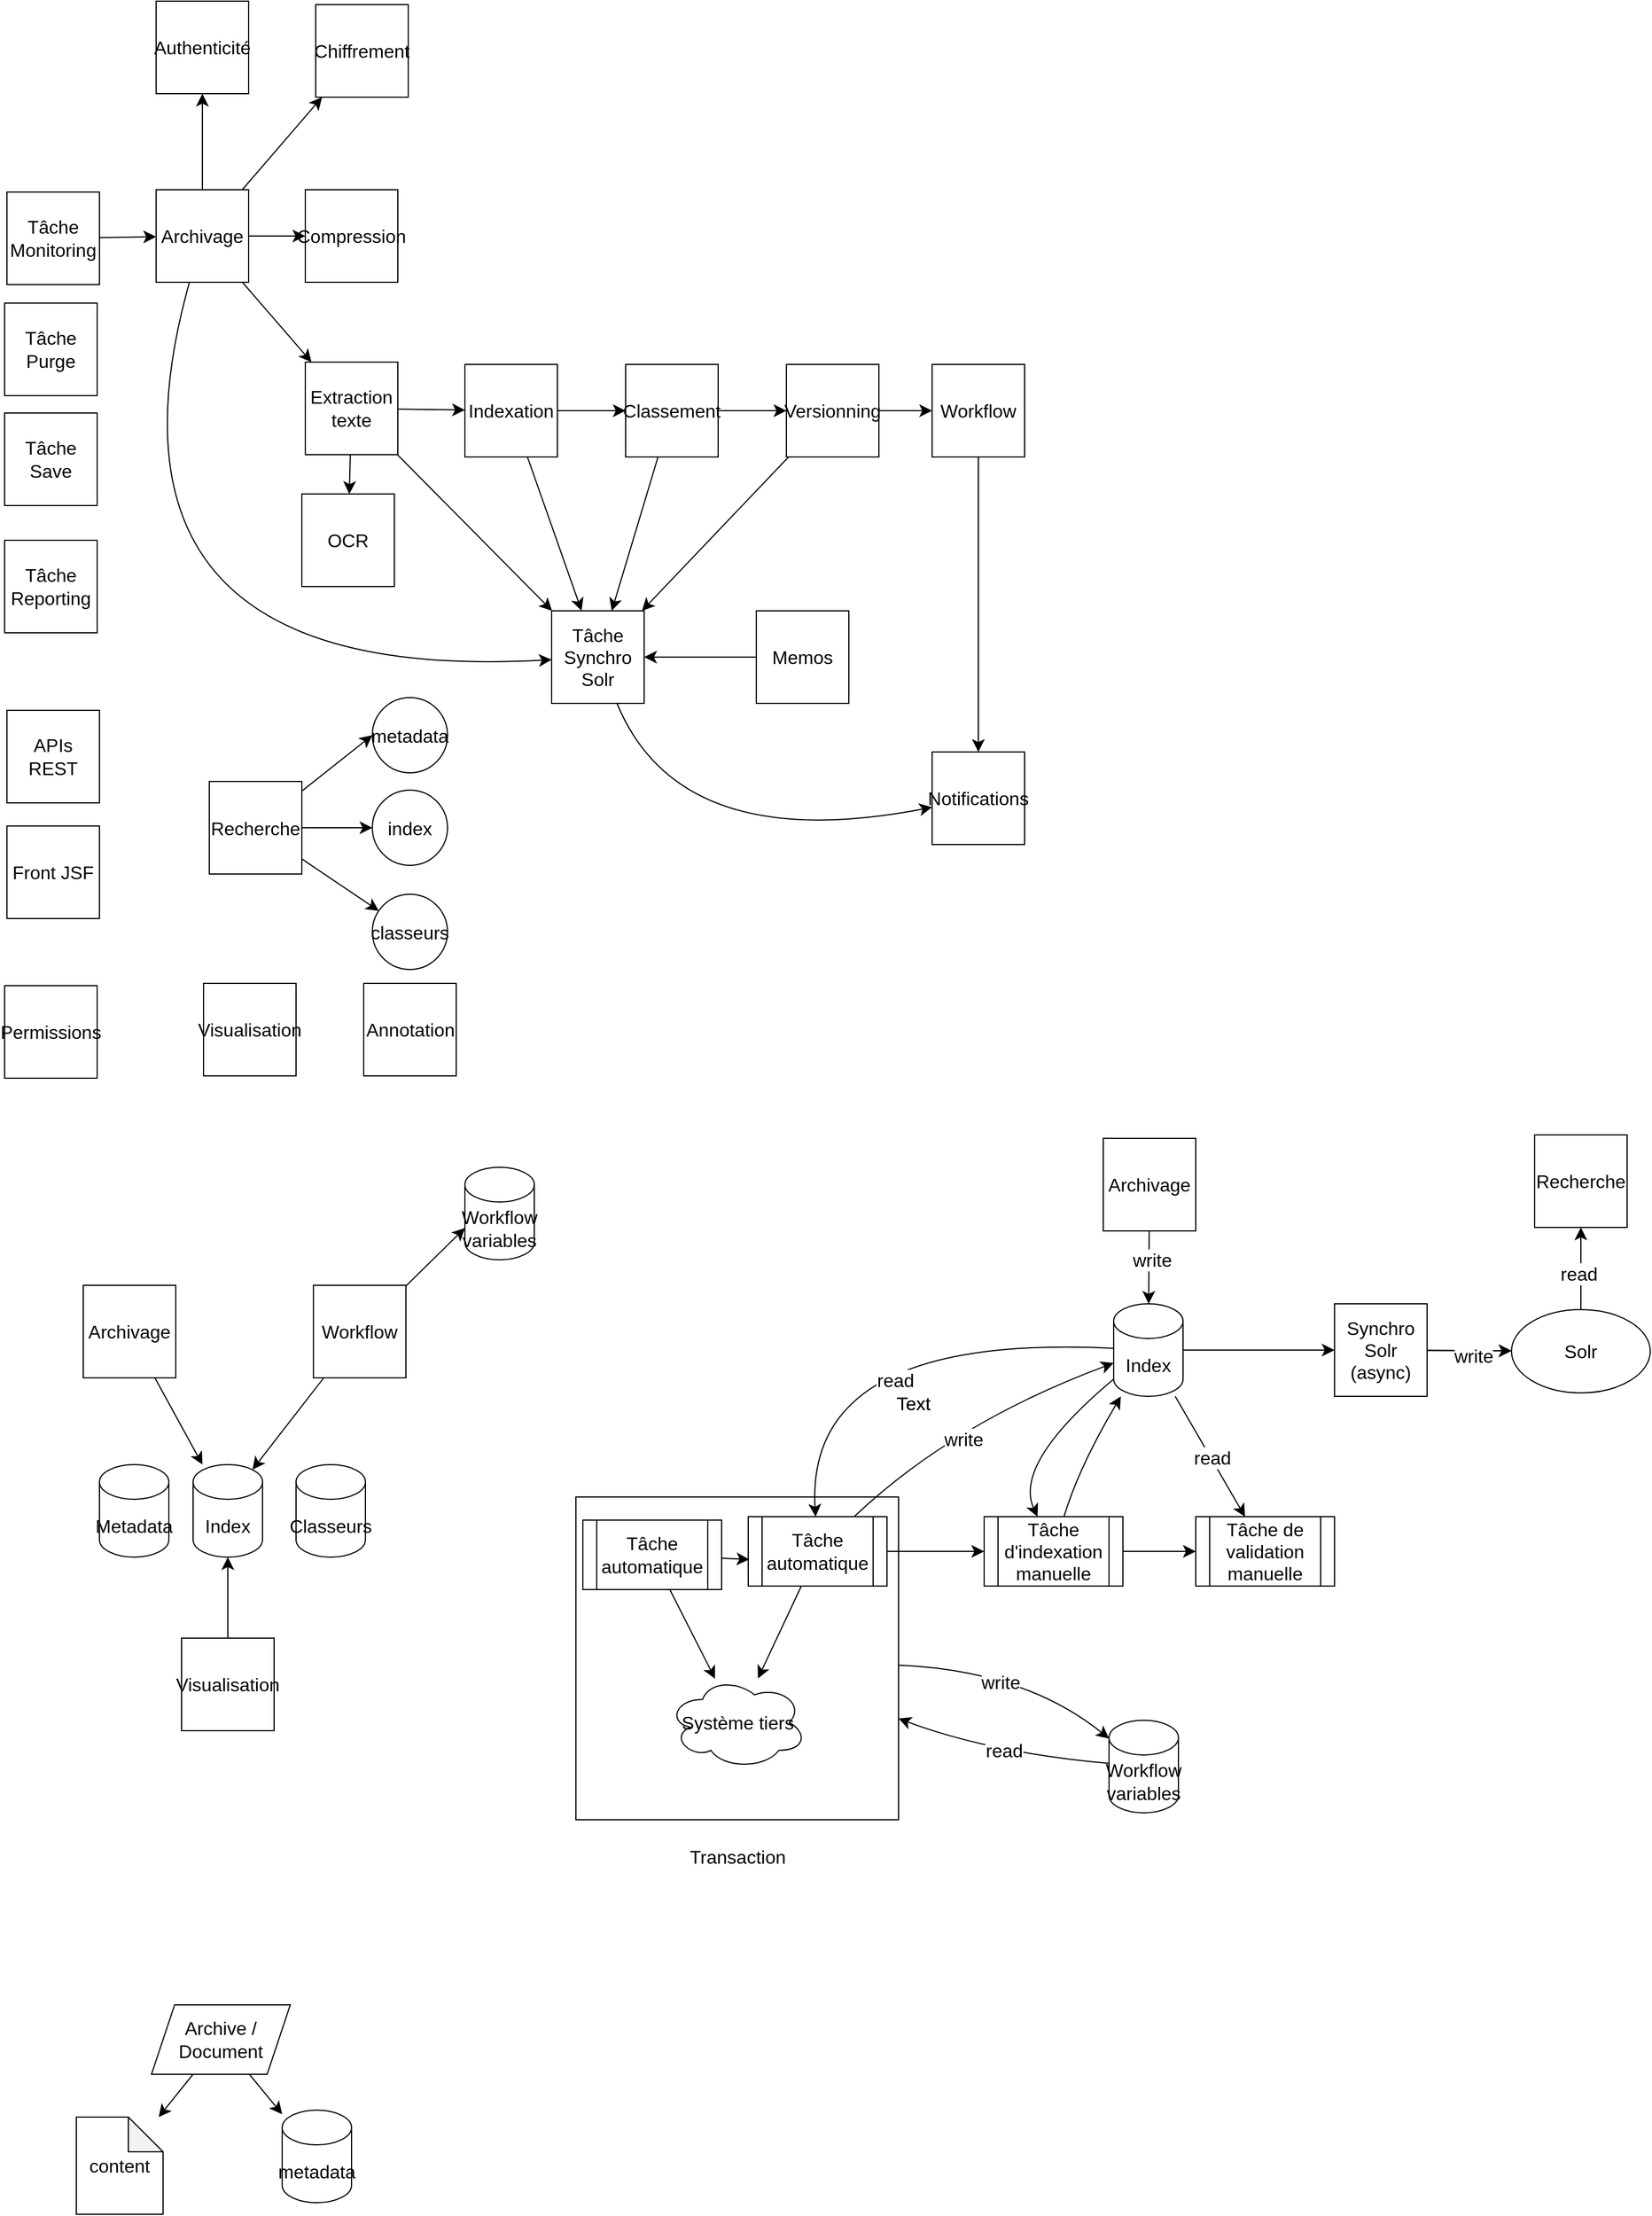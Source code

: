 <mxfile version="21.7.5" type="github">
  <diagram name="Page-1" id="2A3otxDDUpWRpCrcJrHZ">
    <mxGraphModel dx="2234" dy="1324" grid="0" gridSize="10" guides="1" tooltips="1" connect="1" arrows="1" fold="1" page="0" pageScale="1" pageWidth="827" pageHeight="1169" math="0" shadow="0">
      <root>
        <mxCell id="0" />
        <mxCell id="1" parent="0" />
        <mxCell id="oQPqVWN768uky8rlwfXn-4" style="edgeStyle=none;curved=1;rounded=0;orthogonalLoop=1;jettySize=auto;html=1;fontSize=12;startSize=8;endSize=8;" edge="1" parent="1" source="RBb-hOpjrOfmrakEV3yR-110" target="oQPqVWN768uky8rlwfXn-3">
          <mxGeometry relative="1" as="geometry">
            <Array as="points">
              <mxPoint x="345" y="1221" />
            </Array>
          </mxGeometry>
        </mxCell>
        <mxCell id="oQPqVWN768uky8rlwfXn-7" value="write" style="edgeLabel;html=1;align=center;verticalAlign=middle;resizable=0;points=[];fontSize=16;" vertex="1" connectable="0" parent="oQPqVWN768uky8rlwfXn-4">
          <mxGeometry x="-0.127" y="-11" relative="1" as="geometry">
            <mxPoint as="offset" />
          </mxGeometry>
        </mxCell>
        <mxCell id="RBb-hOpjrOfmrakEV3yR-110" value="" style="whiteSpace=wrap;html=1;aspect=fixed;fontSize=16;" parent="1" vertex="1">
          <mxGeometry x="-43" y="1071" width="279" height="279" as="geometry" />
        </mxCell>
        <mxCell id="RBb-hOpjrOfmrakEV3yR-26" style="edgeStyle=none;curved=1;rounded=0;orthogonalLoop=1;jettySize=auto;html=1;fontSize=12;startSize=8;endSize=8;" parent="1" source="RBb-hOpjrOfmrakEV3yR-1" target="RBb-hOpjrOfmrakEV3yR-3" edge="1">
          <mxGeometry relative="1" as="geometry" />
        </mxCell>
        <mxCell id="RBb-hOpjrOfmrakEV3yR-1" value="Tâche&lt;br&gt;Monitoring" style="whiteSpace=wrap;html=1;aspect=fixed;fontSize=16;" parent="1" vertex="1">
          <mxGeometry x="-535" y="-57" width="80" height="80" as="geometry" />
        </mxCell>
        <mxCell id="RBb-hOpjrOfmrakEV3yR-27" style="edgeStyle=none;curved=1;rounded=0;orthogonalLoop=1;jettySize=auto;html=1;fontSize=12;startSize=8;endSize=8;" parent="1" source="RBb-hOpjrOfmrakEV3yR-3" target="RBb-hOpjrOfmrakEV3yR-15" edge="1">
          <mxGeometry relative="1" as="geometry" />
        </mxCell>
        <mxCell id="RBb-hOpjrOfmrakEV3yR-28" style="edgeStyle=none;curved=1;rounded=0;orthogonalLoop=1;jettySize=auto;html=1;fontSize=12;startSize=8;endSize=8;" parent="1" source="RBb-hOpjrOfmrakEV3yR-3" target="RBb-hOpjrOfmrakEV3yR-16" edge="1">
          <mxGeometry relative="1" as="geometry" />
        </mxCell>
        <mxCell id="RBb-hOpjrOfmrakEV3yR-29" style="edgeStyle=none;curved=1;rounded=0;orthogonalLoop=1;jettySize=auto;html=1;fontSize=12;startSize=8;endSize=8;" parent="1" source="RBb-hOpjrOfmrakEV3yR-3" target="RBb-hOpjrOfmrakEV3yR-17" edge="1">
          <mxGeometry relative="1" as="geometry" />
        </mxCell>
        <mxCell id="RBb-hOpjrOfmrakEV3yR-30" style="edgeStyle=none;curved=1;rounded=0;orthogonalLoop=1;jettySize=auto;html=1;fontSize=12;startSize=8;endSize=8;" parent="1" source="RBb-hOpjrOfmrakEV3yR-3" target="RBb-hOpjrOfmrakEV3yR-23" edge="1">
          <mxGeometry relative="1" as="geometry" />
        </mxCell>
        <mxCell id="RBb-hOpjrOfmrakEV3yR-35" style="edgeStyle=none;curved=1;rounded=0;orthogonalLoop=1;jettySize=auto;html=1;fontSize=12;startSize=8;endSize=8;" parent="1" source="RBb-hOpjrOfmrakEV3yR-3" target="RBb-hOpjrOfmrakEV3yR-22" edge="1">
          <mxGeometry relative="1" as="geometry">
            <Array as="points">
              <mxPoint x="-475" y="370" />
            </Array>
          </mxGeometry>
        </mxCell>
        <mxCell id="RBb-hOpjrOfmrakEV3yR-3" value="Archivage" style="whiteSpace=wrap;html=1;aspect=fixed;fontSize=16;" parent="1" vertex="1">
          <mxGeometry x="-406" y="-59" width="80" height="80" as="geometry" />
        </mxCell>
        <mxCell id="RBb-hOpjrOfmrakEV3yR-32" style="edgeStyle=none;curved=1;rounded=0;orthogonalLoop=1;jettySize=auto;html=1;fontSize=12;startSize=8;endSize=8;" parent="1" source="RBb-hOpjrOfmrakEV3yR-4" target="RBb-hOpjrOfmrakEV3yR-19" edge="1">
          <mxGeometry relative="1" as="geometry" />
        </mxCell>
        <mxCell id="RBb-hOpjrOfmrakEV3yR-37" style="edgeStyle=none;curved=1;rounded=0;orthogonalLoop=1;jettySize=auto;html=1;fontSize=12;startSize=8;endSize=8;" parent="1" source="RBb-hOpjrOfmrakEV3yR-4" target="RBb-hOpjrOfmrakEV3yR-22" edge="1">
          <mxGeometry relative="1" as="geometry" />
        </mxCell>
        <mxCell id="RBb-hOpjrOfmrakEV3yR-4" value="Indexation" style="whiteSpace=wrap;html=1;aspect=fixed;fontSize=16;" parent="1" vertex="1">
          <mxGeometry x="-139" y="92" width="80" height="80" as="geometry" />
        </mxCell>
        <mxCell id="RBb-hOpjrOfmrakEV3yR-40" style="edgeStyle=none;curved=1;rounded=0;orthogonalLoop=1;jettySize=auto;html=1;fontSize=12;startSize=8;endSize=8;" parent="1" source="RBb-hOpjrOfmrakEV3yR-5" target="RBb-hOpjrOfmrakEV3yR-25" edge="1">
          <mxGeometry relative="1" as="geometry" />
        </mxCell>
        <mxCell id="RBb-hOpjrOfmrakEV3yR-5" value="&lt;div&gt;Workflow&lt;/div&gt;" style="whiteSpace=wrap;html=1;aspect=fixed;fontSize=16;" parent="1" vertex="1">
          <mxGeometry x="265" y="92" width="80" height="80" as="geometry" />
        </mxCell>
        <mxCell id="RBb-hOpjrOfmrakEV3yR-49" style="edgeStyle=none;curved=1;rounded=0;orthogonalLoop=1;jettySize=auto;html=1;entryX=0;entryY=0.5;entryDx=0;entryDy=0;fontSize=12;startSize=8;endSize=8;" parent="1" source="RBb-hOpjrOfmrakEV3yR-9" target="RBb-hOpjrOfmrakEV3yR-46" edge="1">
          <mxGeometry relative="1" as="geometry" />
        </mxCell>
        <mxCell id="RBb-hOpjrOfmrakEV3yR-50" style="edgeStyle=none;curved=1;rounded=0;orthogonalLoop=1;jettySize=auto;html=1;entryX=0;entryY=0.5;entryDx=0;entryDy=0;fontSize=12;startSize=8;endSize=8;" parent="1" source="RBb-hOpjrOfmrakEV3yR-9" target="RBb-hOpjrOfmrakEV3yR-47" edge="1">
          <mxGeometry relative="1" as="geometry" />
        </mxCell>
        <mxCell id="RBb-hOpjrOfmrakEV3yR-51" style="edgeStyle=none;curved=1;rounded=0;orthogonalLoop=1;jettySize=auto;html=1;fontSize=12;startSize=8;endSize=8;" parent="1" source="RBb-hOpjrOfmrakEV3yR-9" target="RBb-hOpjrOfmrakEV3yR-48" edge="1">
          <mxGeometry relative="1" as="geometry" />
        </mxCell>
        <mxCell id="RBb-hOpjrOfmrakEV3yR-9" value="Recherche" style="whiteSpace=wrap;html=1;aspect=fixed;fontSize=16;" parent="1" vertex="1">
          <mxGeometry x="-360" y="452.5" width="80" height="80" as="geometry" />
        </mxCell>
        <mxCell id="RBb-hOpjrOfmrakEV3yR-10" value="Visualisation" style="whiteSpace=wrap;html=1;aspect=fixed;fontSize=16;" parent="1" vertex="1">
          <mxGeometry x="-365" y="627" width="80" height="80" as="geometry" />
        </mxCell>
        <mxCell id="RBb-hOpjrOfmrakEV3yR-11" value="Front JSF" style="whiteSpace=wrap;html=1;aspect=fixed;fontSize=16;" parent="1" vertex="1">
          <mxGeometry x="-535" y="491" width="80" height="80" as="geometry" />
        </mxCell>
        <mxCell id="RBb-hOpjrOfmrakEV3yR-12" value="Annotation" style="whiteSpace=wrap;html=1;aspect=fixed;fontSize=16;" parent="1" vertex="1">
          <mxGeometry x="-226.5" y="627" width="80" height="80" as="geometry" />
        </mxCell>
        <mxCell id="RBb-hOpjrOfmrakEV3yR-13" value="Tâche&lt;br&gt;Purge" style="whiteSpace=wrap;html=1;aspect=fixed;fontSize=16;" parent="1" vertex="1">
          <mxGeometry x="-537" y="39" width="80" height="80" as="geometry" />
        </mxCell>
        <mxCell id="RBb-hOpjrOfmrakEV3yR-14" value="Permissions" style="whiteSpace=wrap;html=1;aspect=fixed;fontSize=16;" parent="1" vertex="1">
          <mxGeometry x="-537" y="629" width="80" height="80" as="geometry" />
        </mxCell>
        <mxCell id="RBb-hOpjrOfmrakEV3yR-15" value="Authenticité" style="whiteSpace=wrap;html=1;aspect=fixed;fontSize=16;" parent="1" vertex="1">
          <mxGeometry x="-406" y="-222" width="80" height="80" as="geometry" />
        </mxCell>
        <mxCell id="RBb-hOpjrOfmrakEV3yR-16" value="Chiffrement" style="whiteSpace=wrap;html=1;aspect=fixed;fontSize=16;" parent="1" vertex="1">
          <mxGeometry x="-268" y="-219" width="80" height="80" as="geometry" />
        </mxCell>
        <mxCell id="RBb-hOpjrOfmrakEV3yR-17" value="Compression" style="whiteSpace=wrap;html=1;aspect=fixed;fontSize=16;" parent="1" vertex="1">
          <mxGeometry x="-277" y="-59" width="80" height="80" as="geometry" />
        </mxCell>
        <mxCell id="RBb-hOpjrOfmrakEV3yR-34" style="edgeStyle=none;curved=1;rounded=0;orthogonalLoop=1;jettySize=auto;html=1;entryX=0;entryY=0.5;entryDx=0;entryDy=0;fontSize=12;startSize=8;endSize=8;" parent="1" source="RBb-hOpjrOfmrakEV3yR-18" target="RBb-hOpjrOfmrakEV3yR-5" edge="1">
          <mxGeometry relative="1" as="geometry" />
        </mxCell>
        <mxCell id="RBb-hOpjrOfmrakEV3yR-38" style="edgeStyle=none;curved=1;rounded=0;orthogonalLoop=1;jettySize=auto;html=1;fontSize=12;startSize=8;endSize=8;" parent="1" source="RBb-hOpjrOfmrakEV3yR-18" target="RBb-hOpjrOfmrakEV3yR-22" edge="1">
          <mxGeometry relative="1" as="geometry" />
        </mxCell>
        <mxCell id="RBb-hOpjrOfmrakEV3yR-18" value="Versionning" style="whiteSpace=wrap;html=1;aspect=fixed;fontSize=16;" parent="1" vertex="1">
          <mxGeometry x="139" y="92" width="80" height="80" as="geometry" />
        </mxCell>
        <mxCell id="RBb-hOpjrOfmrakEV3yR-33" style="edgeStyle=none;curved=1;rounded=0;orthogonalLoop=1;jettySize=auto;html=1;fontSize=12;startSize=8;endSize=8;" parent="1" source="RBb-hOpjrOfmrakEV3yR-19" target="RBb-hOpjrOfmrakEV3yR-18" edge="1">
          <mxGeometry relative="1" as="geometry" />
        </mxCell>
        <mxCell id="RBb-hOpjrOfmrakEV3yR-42" style="edgeStyle=none;curved=1;rounded=0;orthogonalLoop=1;jettySize=auto;html=1;fontSize=12;startSize=8;endSize=8;" parent="1" source="RBb-hOpjrOfmrakEV3yR-19" target="RBb-hOpjrOfmrakEV3yR-22" edge="1">
          <mxGeometry relative="1" as="geometry" />
        </mxCell>
        <mxCell id="RBb-hOpjrOfmrakEV3yR-19" value="Classement" style="whiteSpace=wrap;html=1;aspect=fixed;fontSize=16;" parent="1" vertex="1">
          <mxGeometry y="92" width="80" height="80" as="geometry" />
        </mxCell>
        <mxCell id="RBb-hOpjrOfmrakEV3yR-41" style="edgeStyle=none;curved=1;rounded=0;orthogonalLoop=1;jettySize=auto;html=1;fontSize=12;startSize=8;endSize=8;" parent="1" source="RBb-hOpjrOfmrakEV3yR-22" target="RBb-hOpjrOfmrakEV3yR-25" edge="1">
          <mxGeometry relative="1" as="geometry">
            <Array as="points">
              <mxPoint x="47" y="517" />
            </Array>
          </mxGeometry>
        </mxCell>
        <mxCell id="RBb-hOpjrOfmrakEV3yR-22" value="Tâche&lt;br&gt;Synchro&lt;br&gt;Solr" style="whiteSpace=wrap;html=1;aspect=fixed;fontSize=16;" parent="1" vertex="1">
          <mxGeometry x="-64" y="305" width="80" height="80" as="geometry" />
        </mxCell>
        <mxCell id="RBb-hOpjrOfmrakEV3yR-31" style="edgeStyle=none;curved=1;rounded=0;orthogonalLoop=1;jettySize=auto;html=1;fontSize=12;startSize=8;endSize=8;" parent="1" source="RBb-hOpjrOfmrakEV3yR-23" target="RBb-hOpjrOfmrakEV3yR-4" edge="1">
          <mxGeometry relative="1" as="geometry" />
        </mxCell>
        <mxCell id="RBb-hOpjrOfmrakEV3yR-36" style="edgeStyle=none;curved=1;rounded=0;orthogonalLoop=1;jettySize=auto;html=1;fontSize=12;startSize=8;endSize=8;" parent="1" source="RBb-hOpjrOfmrakEV3yR-23" target="RBb-hOpjrOfmrakEV3yR-22" edge="1">
          <mxGeometry relative="1" as="geometry" />
        </mxCell>
        <mxCell id="RBb-hOpjrOfmrakEV3yR-44" style="edgeStyle=none;curved=1;rounded=0;orthogonalLoop=1;jettySize=auto;html=1;fontSize=12;startSize=8;endSize=8;" parent="1" source="RBb-hOpjrOfmrakEV3yR-23" target="RBb-hOpjrOfmrakEV3yR-43" edge="1">
          <mxGeometry relative="1" as="geometry" />
        </mxCell>
        <mxCell id="RBb-hOpjrOfmrakEV3yR-23" value="Extraction texte" style="whiteSpace=wrap;html=1;aspect=fixed;fontSize=16;" parent="1" vertex="1">
          <mxGeometry x="-277" y="90" width="80" height="80" as="geometry" />
        </mxCell>
        <mxCell id="RBb-hOpjrOfmrakEV3yR-39" style="edgeStyle=none;curved=1;rounded=0;orthogonalLoop=1;jettySize=auto;html=1;fontSize=12;startSize=8;endSize=8;" parent="1" source="RBb-hOpjrOfmrakEV3yR-24" target="RBb-hOpjrOfmrakEV3yR-22" edge="1">
          <mxGeometry relative="1" as="geometry" />
        </mxCell>
        <mxCell id="RBb-hOpjrOfmrakEV3yR-24" value="Memos" style="whiteSpace=wrap;html=1;aspect=fixed;fontSize=16;" parent="1" vertex="1">
          <mxGeometry x="113" y="305" width="80" height="80" as="geometry" />
        </mxCell>
        <mxCell id="RBb-hOpjrOfmrakEV3yR-25" value="Notifications" style="whiteSpace=wrap;html=1;aspect=fixed;fontSize=16;" parent="1" vertex="1">
          <mxGeometry x="265" y="427" width="80" height="80" as="geometry" />
        </mxCell>
        <mxCell id="RBb-hOpjrOfmrakEV3yR-43" value="OCR" style="whiteSpace=wrap;html=1;aspect=fixed;fontSize=16;" parent="1" vertex="1">
          <mxGeometry x="-280" y="204" width="80" height="80" as="geometry" />
        </mxCell>
        <mxCell id="RBb-hOpjrOfmrakEV3yR-46" value="metadata" style="ellipse;whiteSpace=wrap;html=1;aspect=fixed;fontSize=16;" parent="1" vertex="1">
          <mxGeometry x="-219" y="380" width="65" height="65" as="geometry" />
        </mxCell>
        <mxCell id="RBb-hOpjrOfmrakEV3yR-47" value="index" style="ellipse;whiteSpace=wrap;html=1;aspect=fixed;fontSize=16;" parent="1" vertex="1">
          <mxGeometry x="-219" y="460" width="65" height="65" as="geometry" />
        </mxCell>
        <mxCell id="RBb-hOpjrOfmrakEV3yR-48" value="classeurs" style="ellipse;whiteSpace=wrap;html=1;aspect=fixed;fontSize=16;" parent="1" vertex="1">
          <mxGeometry x="-219" y="550" width="65" height="65" as="geometry" />
        </mxCell>
        <mxCell id="RBb-hOpjrOfmrakEV3yR-55" value="Index" style="shape=cylinder3;whiteSpace=wrap;html=1;boundedLbl=1;backgroundOutline=1;size=15;fontSize=16;" parent="1" vertex="1">
          <mxGeometry x="-374" y="1043" width="60" height="80" as="geometry" />
        </mxCell>
        <mxCell id="RBb-hOpjrOfmrakEV3yR-65" style="edgeStyle=none;curved=1;rounded=0;orthogonalLoop=1;jettySize=auto;html=1;entryX=0.5;entryY=1;entryDx=0;entryDy=0;entryPerimeter=0;fontSize=12;startSize=8;endSize=8;" parent="1" source="RBb-hOpjrOfmrakEV3yR-59" target="RBb-hOpjrOfmrakEV3yR-55" edge="1">
          <mxGeometry relative="1" as="geometry" />
        </mxCell>
        <mxCell id="RBb-hOpjrOfmrakEV3yR-59" value="Visualisation" style="whiteSpace=wrap;html=1;aspect=fixed;fontSize=16;" parent="1" vertex="1">
          <mxGeometry x="-384" y="1193" width="80" height="80" as="geometry" />
        </mxCell>
        <mxCell id="RBb-hOpjrOfmrakEV3yR-63" style="edgeStyle=none;curved=1;rounded=0;orthogonalLoop=1;jettySize=auto;html=1;fontSize=12;startSize=8;endSize=8;" parent="1" source="RBb-hOpjrOfmrakEV3yR-60" target="RBb-hOpjrOfmrakEV3yR-55" edge="1">
          <mxGeometry relative="1" as="geometry" />
        </mxCell>
        <mxCell id="RBb-hOpjrOfmrakEV3yR-60" value="Archivage" style="whiteSpace=wrap;html=1;aspect=fixed;fontSize=16;" parent="1" vertex="1">
          <mxGeometry x="-469" y="888" width="80" height="80" as="geometry" />
        </mxCell>
        <mxCell id="RBb-hOpjrOfmrakEV3yR-64" style="edgeStyle=none;curved=1;rounded=0;orthogonalLoop=1;jettySize=auto;html=1;entryX=0.855;entryY=0;entryDx=0;entryDy=4.35;entryPerimeter=0;fontSize=12;startSize=8;endSize=8;" parent="1" source="RBb-hOpjrOfmrakEV3yR-61" target="RBb-hOpjrOfmrakEV3yR-55" edge="1">
          <mxGeometry relative="1" as="geometry" />
        </mxCell>
        <mxCell id="oQPqVWN768uky8rlwfXn-2" style="edgeStyle=none;curved=1;rounded=0;orthogonalLoop=1;jettySize=auto;html=1;entryX=0;entryY=0;entryDx=0;entryDy=52.5;entryPerimeter=0;fontSize=12;startSize=8;endSize=8;" edge="1" parent="1" source="RBb-hOpjrOfmrakEV3yR-61" target="oQPqVWN768uky8rlwfXn-1">
          <mxGeometry relative="1" as="geometry" />
        </mxCell>
        <mxCell id="RBb-hOpjrOfmrakEV3yR-61" value="&lt;div&gt;Workflow&lt;/div&gt;" style="whiteSpace=wrap;html=1;aspect=fixed;fontSize=16;" parent="1" vertex="1">
          <mxGeometry x="-270" y="888" width="80" height="80" as="geometry" />
        </mxCell>
        <mxCell id="RBb-hOpjrOfmrakEV3yR-66" value="Metadata" style="shape=cylinder3;whiteSpace=wrap;html=1;boundedLbl=1;backgroundOutline=1;size=15;fontSize=16;" parent="1" vertex="1">
          <mxGeometry x="-455" y="1043" width="60" height="80" as="geometry" />
        </mxCell>
        <mxCell id="RBb-hOpjrOfmrakEV3yR-67" value="Classeurs" style="shape=cylinder3;whiteSpace=wrap;html=1;boundedLbl=1;backgroundOutline=1;size=15;fontSize=16;" parent="1" vertex="1">
          <mxGeometry x="-285" y="1043" width="60" height="80" as="geometry" />
        </mxCell>
        <mxCell id="RBb-hOpjrOfmrakEV3yR-72" style="edgeStyle=none;curved=1;rounded=0;orthogonalLoop=1;jettySize=auto;html=1;fontSize=12;startSize=8;endSize=8;" parent="1" source="RBb-hOpjrOfmrakEV3yR-68" target="RBb-hOpjrOfmrakEV3yR-71" edge="1">
          <mxGeometry relative="1" as="geometry" />
        </mxCell>
        <mxCell id="RBb-hOpjrOfmrakEV3yR-75" style="edgeStyle=none;curved=1;rounded=0;orthogonalLoop=1;jettySize=auto;html=1;fontSize=12;startSize=8;endSize=8;" parent="1" source="RBb-hOpjrOfmrakEV3yR-68" target="RBb-hOpjrOfmrakEV3yR-73" edge="1">
          <mxGeometry relative="1" as="geometry">
            <Array as="points">
              <mxPoint x="392" y="1045" />
            </Array>
          </mxGeometry>
        </mxCell>
        <mxCell id="RBb-hOpjrOfmrakEV3yR-68" value="Tâche d&#39;indexation manuelle" style="shape=process;whiteSpace=wrap;html=1;backgroundOutline=1;fontSize=16;" parent="1" vertex="1">
          <mxGeometry x="310" y="1088" width="120" height="60" as="geometry" />
        </mxCell>
        <mxCell id="RBb-hOpjrOfmrakEV3yR-71" value="Tâche de validation manuelle" style="shape=process;whiteSpace=wrap;html=1;backgroundOutline=1;fontSize=16;" parent="1" vertex="1">
          <mxGeometry x="493" y="1088" width="120" height="60" as="geometry" />
        </mxCell>
        <mxCell id="RBb-hOpjrOfmrakEV3yR-74" style="edgeStyle=none;curved=1;rounded=0;orthogonalLoop=1;jettySize=auto;html=1;fontSize=12;startSize=8;endSize=8;" parent="1" source="RBb-hOpjrOfmrakEV3yR-73" target="RBb-hOpjrOfmrakEV3yR-68" edge="1">
          <mxGeometry relative="1" as="geometry">
            <Array as="points">
              <mxPoint x="335" y="1042" />
            </Array>
          </mxGeometry>
        </mxCell>
        <mxCell id="RBb-hOpjrOfmrakEV3yR-77" style="edgeStyle=none;curved=1;rounded=0;orthogonalLoop=1;jettySize=auto;html=1;fontSize=12;startSize=8;endSize=8;" parent="1" source="RBb-hOpjrOfmrakEV3yR-73" target="RBb-hOpjrOfmrakEV3yR-71" edge="1">
          <mxGeometry relative="1" as="geometry">
            <Array as="points" />
          </mxGeometry>
        </mxCell>
        <mxCell id="RBb-hOpjrOfmrakEV3yR-102" value="read" style="edgeLabel;html=1;align=center;verticalAlign=middle;resizable=0;points=[];fontSize=16;" parent="RBb-hOpjrOfmrakEV3yR-77" vertex="1" connectable="0">
          <mxGeometry x="0.013" y="1" relative="1" as="geometry">
            <mxPoint as="offset" />
          </mxGeometry>
        </mxCell>
        <mxCell id="RBb-hOpjrOfmrakEV3yR-82" style="edgeStyle=none;curved=1;rounded=0;orthogonalLoop=1;jettySize=auto;html=1;fontSize=12;startSize=8;endSize=8;" parent="1" source="RBb-hOpjrOfmrakEV3yR-73" target="RBb-hOpjrOfmrakEV3yR-81" edge="1">
          <mxGeometry relative="1" as="geometry">
            <Array as="points">
              <mxPoint x="155" y="929" />
            </Array>
          </mxGeometry>
        </mxCell>
        <mxCell id="RBb-hOpjrOfmrakEV3yR-100" value="read" style="edgeLabel;html=1;align=center;verticalAlign=middle;resizable=0;points=[];fontSize=16;" parent="RBb-hOpjrOfmrakEV3yR-82" vertex="1" connectable="0">
          <mxGeometry x="-0.122" y="37" relative="1" as="geometry">
            <mxPoint as="offset" />
          </mxGeometry>
        </mxCell>
        <mxCell id="RBb-hOpjrOfmrakEV3yR-89" style="edgeStyle=none;curved=1;rounded=0;orthogonalLoop=1;jettySize=auto;html=1;fontSize=12;startSize=8;endSize=8;" parent="1" source="RBb-hOpjrOfmrakEV3yR-73" target="RBb-hOpjrOfmrakEV3yR-88" edge="1">
          <mxGeometry relative="1" as="geometry" />
        </mxCell>
        <mxCell id="RBb-hOpjrOfmrakEV3yR-73" value="Index" style="shape=cylinder3;whiteSpace=wrap;html=1;boundedLbl=1;backgroundOutline=1;size=15;fontSize=16;" parent="1" vertex="1">
          <mxGeometry x="422" y="904" width="60" height="80" as="geometry" />
        </mxCell>
        <mxCell id="RBb-hOpjrOfmrakEV3yR-80" style="edgeStyle=none;curved=1;rounded=0;orthogonalLoop=1;jettySize=auto;html=1;fontSize=12;startSize=8;endSize=8;" parent="1" source="RBb-hOpjrOfmrakEV3yR-79" target="RBb-hOpjrOfmrakEV3yR-73" edge="1">
          <mxGeometry relative="1" as="geometry" />
        </mxCell>
        <mxCell id="RBb-hOpjrOfmrakEV3yR-96" value="write" style="edgeLabel;html=1;align=center;verticalAlign=middle;resizable=0;points=[];fontSize=16;" parent="RBb-hOpjrOfmrakEV3yR-80" vertex="1" connectable="0">
          <mxGeometry x="-0.207" y="2" relative="1" as="geometry">
            <mxPoint as="offset" />
          </mxGeometry>
        </mxCell>
        <mxCell id="RBb-hOpjrOfmrakEV3yR-79" value="Archivage" style="whiteSpace=wrap;html=1;aspect=fixed;fontSize=16;" parent="1" vertex="1">
          <mxGeometry x="413" y="761" width="80" height="80" as="geometry" />
        </mxCell>
        <mxCell id="RBb-hOpjrOfmrakEV3yR-86" style="edgeStyle=none;curved=1;rounded=0;orthogonalLoop=1;jettySize=auto;html=1;fontSize=12;startSize=8;endSize=8;" parent="1" source="RBb-hOpjrOfmrakEV3yR-81" target="RBb-hOpjrOfmrakEV3yR-73" edge="1">
          <mxGeometry relative="1" as="geometry">
            <Array as="points">
              <mxPoint x="283" y="1007" />
            </Array>
          </mxGeometry>
        </mxCell>
        <mxCell id="RBb-hOpjrOfmrakEV3yR-101" value="write" style="edgeLabel;html=1;align=center;verticalAlign=middle;resizable=0;points=[];fontSize=16;" parent="RBb-hOpjrOfmrakEV3yR-86" vertex="1" connectable="0">
          <mxGeometry x="-0.079" y="-16" relative="1" as="geometry">
            <mxPoint x="-1" as="offset" />
          </mxGeometry>
        </mxCell>
        <mxCell id="RBb-hOpjrOfmrakEV3yR-103" style="edgeStyle=none;curved=1;rounded=0;orthogonalLoop=1;jettySize=auto;html=1;entryX=0;entryY=0.5;entryDx=0;entryDy=0;fontSize=12;startSize=8;endSize=8;" parent="1" source="RBb-hOpjrOfmrakEV3yR-81" target="RBb-hOpjrOfmrakEV3yR-68" edge="1">
          <mxGeometry relative="1" as="geometry" />
        </mxCell>
        <mxCell id="RBb-hOpjrOfmrakEV3yR-109" style="edgeStyle=none;curved=1;rounded=0;orthogonalLoop=1;jettySize=auto;html=1;fontSize=12;startSize=8;endSize=8;" parent="1" source="RBb-hOpjrOfmrakEV3yR-81" target="RBb-hOpjrOfmrakEV3yR-84" edge="1">
          <mxGeometry relative="1" as="geometry" />
        </mxCell>
        <mxCell id="RBb-hOpjrOfmrakEV3yR-81" value="Tâche automatique" style="shape=process;whiteSpace=wrap;html=1;backgroundOutline=1;fontSize=16;" parent="1" vertex="1">
          <mxGeometry x="106" y="1088" width="120" height="60" as="geometry" />
        </mxCell>
        <mxCell id="RBb-hOpjrOfmrakEV3yR-84" value="Système tiers" style="ellipse;shape=cloud;whiteSpace=wrap;html=1;fontSize=16;" parent="1" vertex="1">
          <mxGeometry x="36.5" y="1226" width="120" height="80" as="geometry" />
        </mxCell>
        <mxCell id="RBb-hOpjrOfmrakEV3yR-91" style="edgeStyle=none;curved=1;rounded=0;orthogonalLoop=1;jettySize=auto;html=1;fontSize=12;startSize=8;endSize=8;" parent="1" source="RBb-hOpjrOfmrakEV3yR-88" target="RBb-hOpjrOfmrakEV3yR-90" edge="1">
          <mxGeometry relative="1" as="geometry" />
        </mxCell>
        <mxCell id="RBb-hOpjrOfmrakEV3yR-98" value="" style="edgeStyle=none;curved=1;rounded=0;orthogonalLoop=1;jettySize=auto;html=1;fontSize=12;startSize=8;endSize=8;" parent="1" source="RBb-hOpjrOfmrakEV3yR-88" target="RBb-hOpjrOfmrakEV3yR-90" edge="1">
          <mxGeometry relative="1" as="geometry" />
        </mxCell>
        <mxCell id="RBb-hOpjrOfmrakEV3yR-99" value="write" style="edgeLabel;html=1;align=center;verticalAlign=middle;resizable=0;points=[];fontSize=16;" parent="RBb-hOpjrOfmrakEV3yR-98" vertex="1" connectable="0">
          <mxGeometry x="0.099" y="-4" relative="1" as="geometry">
            <mxPoint as="offset" />
          </mxGeometry>
        </mxCell>
        <mxCell id="RBb-hOpjrOfmrakEV3yR-88" value="Synchro&lt;br&gt;Solr (async)" style="whiteSpace=wrap;html=1;aspect=fixed;fontSize=16;" parent="1" vertex="1">
          <mxGeometry x="613" y="904" width="80" height="80" as="geometry" />
        </mxCell>
        <mxCell id="RBb-hOpjrOfmrakEV3yR-95" style="edgeStyle=none;curved=1;rounded=0;orthogonalLoop=1;jettySize=auto;html=1;entryX=0.5;entryY=1;entryDx=0;entryDy=0;fontSize=12;startSize=8;endSize=8;" parent="1" source="RBb-hOpjrOfmrakEV3yR-90" target="RBb-hOpjrOfmrakEV3yR-92" edge="1">
          <mxGeometry relative="1" as="geometry" />
        </mxCell>
        <mxCell id="RBb-hOpjrOfmrakEV3yR-97" value="read" style="edgeLabel;html=1;align=center;verticalAlign=middle;resizable=0;points=[];fontSize=16;" parent="RBb-hOpjrOfmrakEV3yR-95" vertex="1" connectable="0">
          <mxGeometry x="-0.127" y="2" relative="1" as="geometry">
            <mxPoint as="offset" />
          </mxGeometry>
        </mxCell>
        <mxCell id="RBb-hOpjrOfmrakEV3yR-90" value="Solr" style="ellipse;whiteSpace=wrap;html=1;fontSize=16;" parent="1" vertex="1">
          <mxGeometry x="766" y="909" width="120" height="72" as="geometry" />
        </mxCell>
        <mxCell id="RBb-hOpjrOfmrakEV3yR-92" value="Recherche" style="whiteSpace=wrap;html=1;aspect=fixed;fontSize=16;" parent="1" vertex="1">
          <mxGeometry x="786" y="758" width="80" height="80" as="geometry" />
        </mxCell>
        <mxCell id="RBb-hOpjrOfmrakEV3yR-107" style="edgeStyle=none;curved=1;rounded=0;orthogonalLoop=1;jettySize=auto;html=1;entryX=0.008;entryY=0.617;entryDx=0;entryDy=0;entryPerimeter=0;fontSize=12;startSize=8;endSize=8;" parent="1" source="RBb-hOpjrOfmrakEV3yR-106" target="RBb-hOpjrOfmrakEV3yR-81" edge="1">
          <mxGeometry relative="1" as="geometry" />
        </mxCell>
        <mxCell id="RBb-hOpjrOfmrakEV3yR-108" style="edgeStyle=none;curved=1;rounded=0;orthogonalLoop=1;jettySize=auto;html=1;fontSize=12;startSize=8;endSize=8;" parent="1" source="RBb-hOpjrOfmrakEV3yR-106" target="RBb-hOpjrOfmrakEV3yR-84" edge="1">
          <mxGeometry relative="1" as="geometry" />
        </mxCell>
        <mxCell id="RBb-hOpjrOfmrakEV3yR-106" value="Tâche automatique" style="shape=process;whiteSpace=wrap;html=1;backgroundOutline=1;fontSize=16;" parent="1" vertex="1">
          <mxGeometry x="-37" y="1091" width="120" height="60" as="geometry" />
        </mxCell>
        <mxCell id="RBb-hOpjrOfmrakEV3yR-112" value="Text" style="text;html=1;strokeColor=none;fillColor=none;align=center;verticalAlign=middle;whiteSpace=wrap;rounded=0;fontSize=16;" parent="1" vertex="1">
          <mxGeometry x="219" y="975" width="60" height="30" as="geometry" />
        </mxCell>
        <mxCell id="RBb-hOpjrOfmrakEV3yR-113" value="Text" style="text;html=1;strokeColor=none;fillColor=none;align=center;verticalAlign=middle;whiteSpace=wrap;rounded=0;fontSize=16;" parent="1" vertex="1">
          <mxGeometry x="219" y="975" width="60" height="30" as="geometry" />
        </mxCell>
        <mxCell id="RBb-hOpjrOfmrakEV3yR-114" value="Transaction" style="text;html=1;strokeColor=none;fillColor=none;align=center;verticalAlign=middle;whiteSpace=wrap;rounded=0;fontSize=16;" parent="1" vertex="1">
          <mxGeometry x="66.5" y="1367" width="60" height="30" as="geometry" />
        </mxCell>
        <mxCell id="RBb-hOpjrOfmrakEV3yR-115" value="Tâche&lt;br&gt;Reporting" style="whiteSpace=wrap;html=1;aspect=fixed;fontSize=16;" parent="1" vertex="1">
          <mxGeometry x="-537" y="244" width="80" height="80" as="geometry" />
        </mxCell>
        <mxCell id="RBb-hOpjrOfmrakEV3yR-116" value="APIs REST" style="whiteSpace=wrap;html=1;aspect=fixed;fontSize=16;" parent="1" vertex="1">
          <mxGeometry x="-535" y="391" width="80" height="80" as="geometry" />
        </mxCell>
        <mxCell id="RBb-hOpjrOfmrakEV3yR-117" value="Tâche Save" style="whiteSpace=wrap;html=1;aspect=fixed;fontSize=16;" parent="1" vertex="1">
          <mxGeometry x="-537" y="134" width="80" height="80" as="geometry" />
        </mxCell>
        <mxCell id="RBb-hOpjrOfmrakEV3yR-122" style="edgeStyle=none;curved=1;rounded=0;orthogonalLoop=1;jettySize=auto;html=1;fontSize=12;startSize=8;endSize=8;" parent="1" source="RBb-hOpjrOfmrakEV3yR-118" target="RBb-hOpjrOfmrakEV3yR-120" edge="1">
          <mxGeometry relative="1" as="geometry" />
        </mxCell>
        <mxCell id="RBb-hOpjrOfmrakEV3yR-123" style="edgeStyle=none;curved=1;rounded=0;orthogonalLoop=1;jettySize=auto;html=1;fontSize=12;startSize=8;endSize=8;" parent="1" source="RBb-hOpjrOfmrakEV3yR-118" target="RBb-hOpjrOfmrakEV3yR-121" edge="1">
          <mxGeometry relative="1" as="geometry" />
        </mxCell>
        <mxCell id="RBb-hOpjrOfmrakEV3yR-118" value="Archive / Document" style="shape=parallelogram;perimeter=parallelogramPerimeter;whiteSpace=wrap;html=1;fixedSize=1;fontSize=16;" parent="1" vertex="1">
          <mxGeometry x="-410" y="1510" width="120" height="60" as="geometry" />
        </mxCell>
        <mxCell id="RBb-hOpjrOfmrakEV3yR-120" value="content" style="shape=note;whiteSpace=wrap;html=1;backgroundOutline=1;darkOpacity=0.05;fontSize=16;" parent="1" vertex="1">
          <mxGeometry x="-475" y="1607" width="75" height="84" as="geometry" />
        </mxCell>
        <mxCell id="RBb-hOpjrOfmrakEV3yR-121" value="metadata" style="shape=cylinder3;whiteSpace=wrap;html=1;boundedLbl=1;backgroundOutline=1;size=15;fontSize=16;" parent="1" vertex="1">
          <mxGeometry x="-297" y="1601" width="60" height="80" as="geometry" />
        </mxCell>
        <mxCell id="oQPqVWN768uky8rlwfXn-1" value="Workflow variables" style="shape=cylinder3;whiteSpace=wrap;html=1;boundedLbl=1;backgroundOutline=1;size=15;fontSize=16;" vertex="1" parent="1">
          <mxGeometry x="-139" y="786" width="60" height="80" as="geometry" />
        </mxCell>
        <mxCell id="oQPqVWN768uky8rlwfXn-5" style="edgeStyle=none;curved=1;rounded=0;orthogonalLoop=1;jettySize=auto;html=1;fontSize=12;startSize=8;endSize=8;" edge="1" parent="1" source="oQPqVWN768uky8rlwfXn-3" target="RBb-hOpjrOfmrakEV3yR-110">
          <mxGeometry relative="1" as="geometry">
            <Array as="points">
              <mxPoint x="315" y="1292" />
            </Array>
          </mxGeometry>
        </mxCell>
        <mxCell id="oQPqVWN768uky8rlwfXn-6" value="read" style="edgeLabel;html=1;align=center;verticalAlign=middle;resizable=0;points=[];fontSize=16;" vertex="1" connectable="0" parent="oQPqVWN768uky8rlwfXn-5">
          <mxGeometry x="-0.024" y="-3" relative="1" as="geometry">
            <mxPoint as="offset" />
          </mxGeometry>
        </mxCell>
        <mxCell id="oQPqVWN768uky8rlwfXn-3" value="Workflow variables" style="shape=cylinder3;whiteSpace=wrap;html=1;boundedLbl=1;backgroundOutline=1;size=15;fontSize=16;" vertex="1" parent="1">
          <mxGeometry x="418" y="1264" width="60" height="80" as="geometry" />
        </mxCell>
      </root>
    </mxGraphModel>
  </diagram>
</mxfile>
